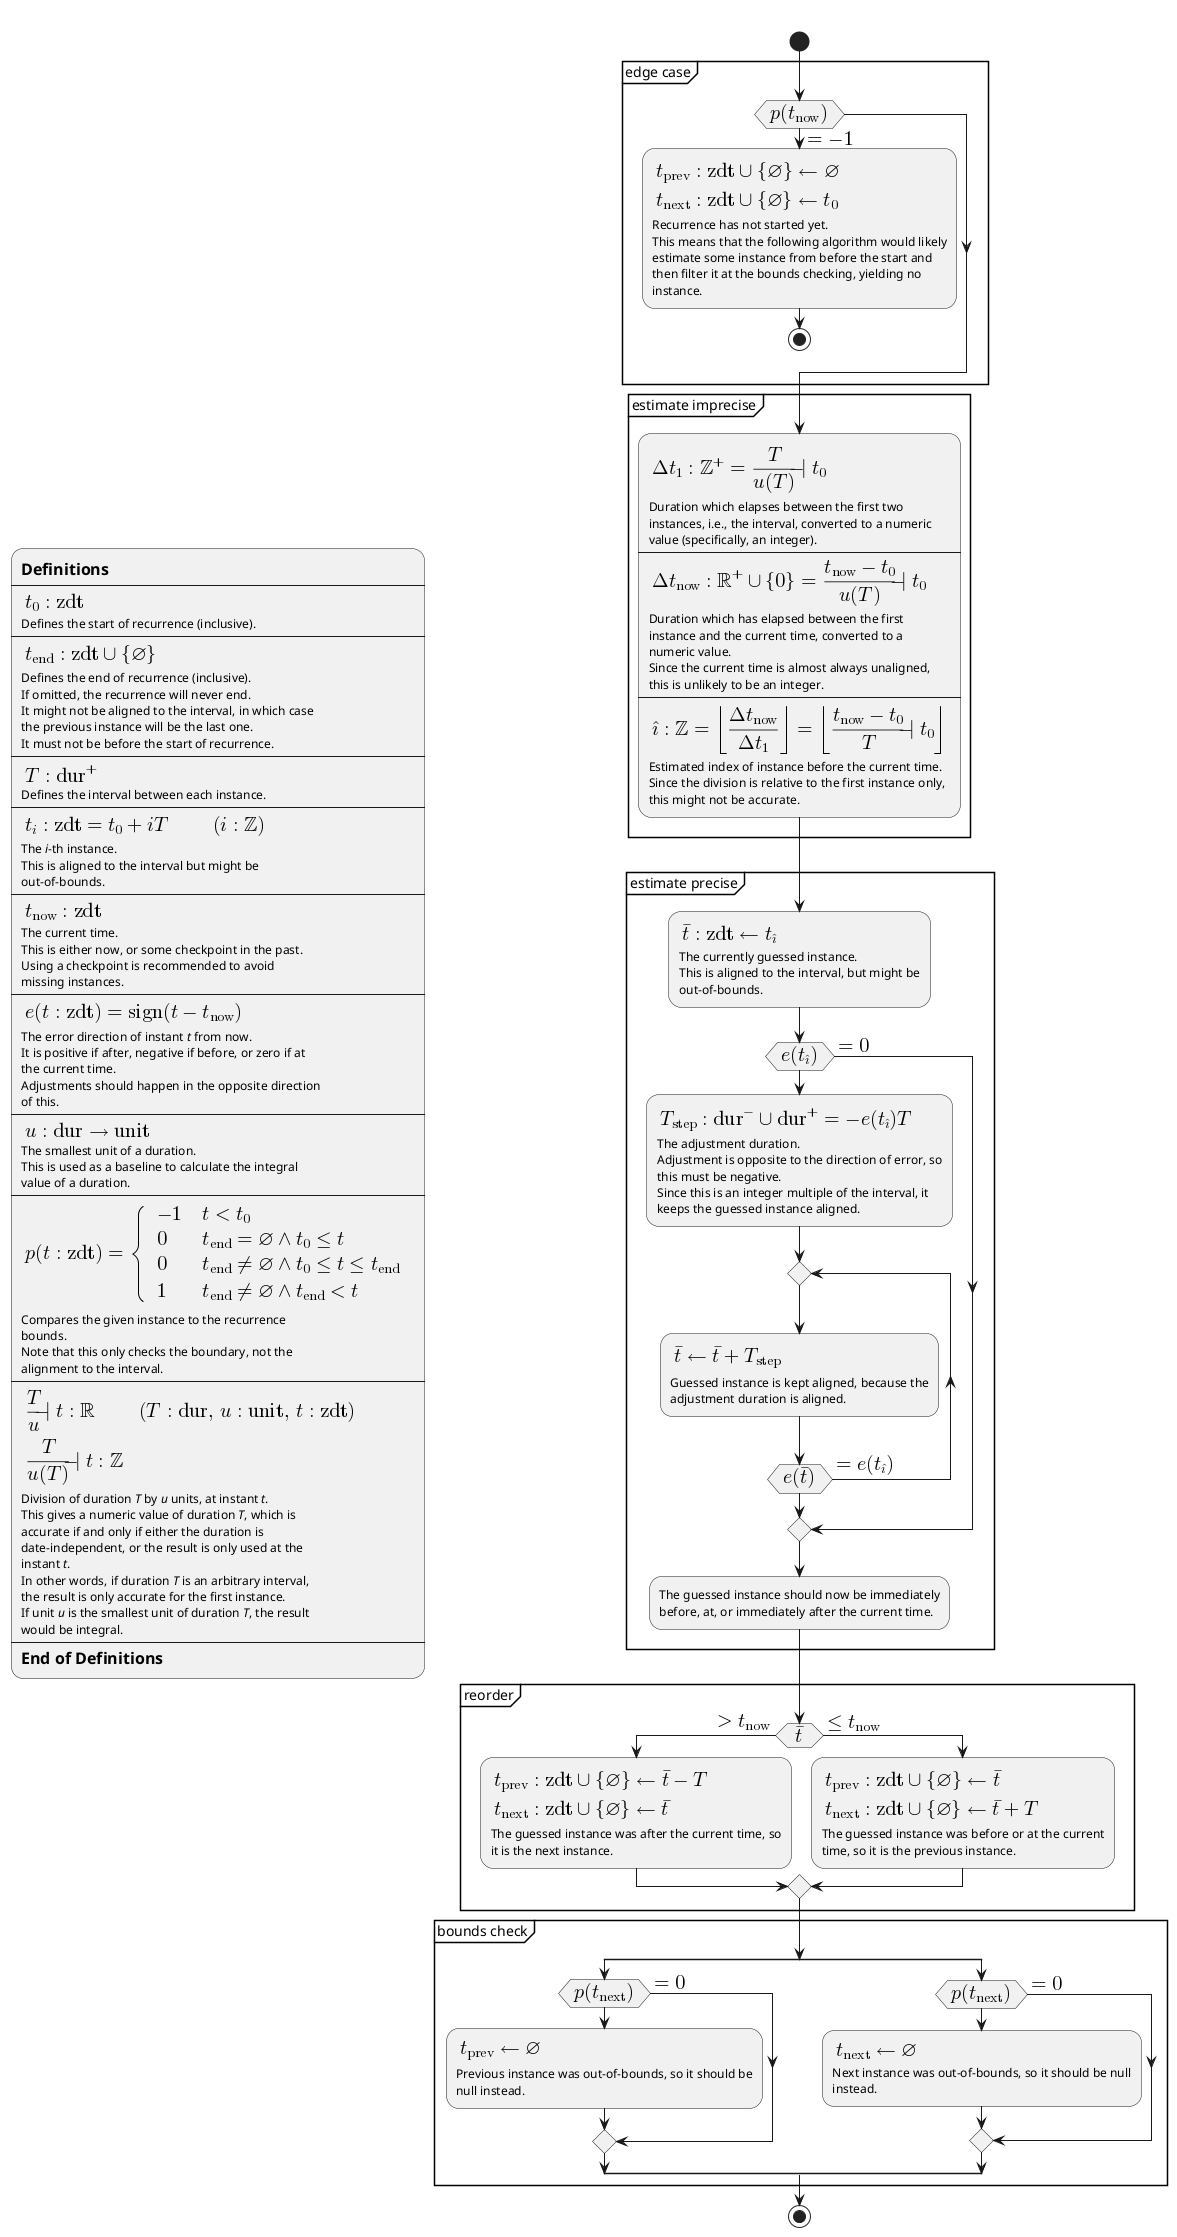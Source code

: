 @startuml getRecurringInstance
<style>
element {
  MaximumWidth 300
}
</style>

split
-[hidden]->

:= Definitions
----
<latex>t_0\colon \mathrm{zdt}</latex>
Defines the start of recurrence (inclusive).
----
<latex>t_{\mathrm{end}}\colon \mathrm{zdt}\cup \{\varnothing\}</latex>
Defines the end of recurrence (inclusive).
If omitted, the recurrence will never end.
It might not be aligned to the interval, in which case the previous instance will be the last one.
It must not be before the start of recurrence.
----
<latex>T\colon \mathrm{dur}^+</latex>
Defines the interval between each instance.
----
<latex>t_{i}\colon \mathrm{zdt} = t_0 + iT \pod{i\colon \mathbb{Z}}</latex>
The <i>i</i>-th instance.
This is aligned to the interval but might be out-of-bounds.
----
<latex>t_{\mathrm{now}}\colon \mathrm{zdt}</latex>
The current time.
This is either now, or some checkpoint in the past.
Using a checkpoint is recommended to avoid missing instances.
----
<latex>e(t\colon \mathrm{zdt}) = \operatorname{sign}(t - t_{\mathrm{now}})</latex>
The error direction of instant <i>t</i> from now.
It is positive if after, negative if before, or zero if at the current time.
Adjustments should happen in the opposite direction of this.
----
<latex>u\colon \mathrm{dur} \to \mathrm{unit}</latex>
The smallest unit of a duration.
This is used as a baseline to calculate the integral value of a duration.
----
<latex>p(t\colon \mathrm{zdt}) = \begin{cases}-1 \quad& t < t_0\\0 \quad& t_{\mathrm{end}} = \varnothing \land t_0 \le t\\0 \quad& t_{\mathrm{end}} \ne \varnothing \land t_0 \le t \le t_{\mathrm{end}}\\1 \quad& t_{\mathrm{end}} \ne \varnothing \land t_{\mathrm{end}} < t\end{cases}</latex>
Compares the given instance to the recurrence bounds.
Note that this only checks the boundary, not the alignment to the interval.
----
<latex>\frac{T}{u} \kern{-11mu}-\kern{-8mu}|\;t\colon \mathbb{R}\pod{T \colon \mathrm{dur},\, u \colon \mathrm{unit},\, t \colon \mathrm{zdt}}\\\frac{T}{u(T)} \kern{-11mu}-\kern{-8mu}|\;t\colon \mathbb{Z}</latex>
Division of duration <i>T</i> by <i>u</i> units, at instant <i>t</i>.
This gives a numeric value of duration <i>T</i>, which is accurate if and only if either the duration is date-independent, or the result is only used at the instant <i>t</i>.
In other words, if duration <i>T</i> is an arbitrary interval, the result is only accurate for the first instance.
If unit <i>u</i> is the smallest unit of duration <i>T</i>, the result would be integral.
----
= End of Definitions;
detach

split again
-[hidden]->
start

group edge case
	if (<latex>p(t_{\mathrm{now}})</latex>) then (<latex>= -1</latex>)
		:<latex>t_{\mathrm{prev}}\colon \mathrm{zdt}\cup \{\varnothing\} \mathrel\leftarrow \varnothing\\t_{\mathrm{next}}\colon \mathrm{zdt}\cup \{\varnothing\} \mathrel\leftarrow t_0</latex>
		Recurrence has not started yet.
		This means that the following algorithm would likely estimate some instance from before the start and then filter it at the bounds checking, yielding no instance.;
		stop
	endif
end group

group estimate imprecise
	:<latex>\Delta t_1\colon \mathbb{Z}^+ = \frac{T}{u(T)} \kern{-11mu}-\kern{-8mu}|\;t_0</latex>
	Duration which elapses between the first two instances, i.e., the interval, converted to a numeric value (specifically, an integer).
	----
	<latex>\Delta t_{\mathrm{now}}\colon \mathbb{R}^+ \cup \{0\} = \frac{t_{\mathrm{now}} - t_0}{u(T)} \kern{-11mu}-\kern{-8mu}|\;t_0</latex>
	Duration which has elapsed between the first instance and the current time, converted to a numeric value.
	Since the current time is almost always unaligned, this is unlikely to be an integer.
	----
	<latex>\hat \imath\colon \mathbb{Z} = \left\lfloor \frac{\Delta t_{\mathrm{now}}}{\Delta t_1} \right\rfloor = \left\lfloor \frac{t_{\mathrm{now}} - t_0}{T} \kern{-11mu}-\kern{-8mu}|\;t_0 \right\rfloor</latex>
	Estimated index of instance before the current time.
	Since the division is relative to the first instance only, this might not be accurate.;
end group

group estimate precise
	:<latex>\bar t\colon \mathrm{zdt} \mathrel\leftarrow t_{\hat \imath}</latex>
	The currently guessed instance.
	This is aligned to the interval, but might be out-of-bounds.;
	if (<latex>e(t_{\hat \imath})</latex>) then
		:<latex>T_{\mathrm{step}}\colon \mathrm{dur}^- \cup \mathrm{dur}^+ = -e(t_{\hat \imath})T</latex>
		The adjustment duration.
		Adjustment is opposite to the direction of error, so this must be negative.
		Since this is an integer multiple of the interval, it keeps the guessed instance aligned.;
		repeat
			:<latex>\bar t \mathrel\leftarrow \bar t + T_{\mathrm{step}}</latex>
			Guessed instance is kept aligned, because the adjustment duration is aligned.;
		repeat while (<latex>e(\bar t)</latex>) is (<latex>= e(t_{\hat \imath})</latex>)
	else (<latex>= 0</latex>)
	endif
	:The guessed instance should now be immediately before, at, or immediately after the current time.;
end group

group reorder
	if (<latex>\bar t</latex>) is (<latex>\gt t_{\mathrm{now}}</latex>) then
		:<latex>t_{\mathrm{prev}}\colon \mathrm{zdt}\cup \{\varnothing\} \mathrel\leftarrow \bar t - T\\t_{\mathrm{next}}\colon \mathrm{zdt}\cup \{\varnothing\} \mathrel\leftarrow \bar t</latex>
		The guessed instance was after the current time, so it is the next instance.;
	else (<latex>\le t_{\mathrm{now}}</latex>)
		:<latex>t_{\mathrm{prev}}\colon \mathrm{zdt}\cup \{\varnothing\} \mathrel\leftarrow \bar t\\t_{\mathrm{next}}\colon \mathrm{zdt}\cup \{\varnothing\} \mathrel\leftarrow \bar t + T</latex>
		The guessed instance was before or at the current time, so it is the previous instance.;
	endif
end group

group bounds check
	split
		if (<latex>p(t_{\mathrm{next}})</latex>) then
			:<latex>t_{\mathrm{prev}} \mathrel\leftarrow \varnothing</latex>
			Previous instance was out-of-bounds, so it should be null instead.;
		else (<latex>= 0</latex>)
		endif
	split again
		if (<latex>p(t_{\mathrm{next}})</latex>) then
			:<latex>t_{\mathrm{next}} \mathrel\leftarrow \varnothing</latex>
			Next instance was out-of-bounds, so it should be null instead.;
		else (<latex>= 0</latex>)
		endif
	end split
end group

stop
end split

@enduml
